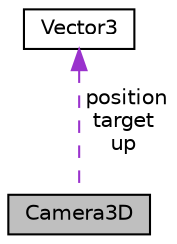 digraph "Camera3D"
{
 // LATEX_PDF_SIZE
  edge [fontname="Helvetica",fontsize="10",labelfontname="Helvetica",labelfontsize="10"];
  node [fontname="Helvetica",fontsize="10",shape=record];
  Node1 [label="Camera3D",height=0.2,width=0.4,color="black", fillcolor="grey75", style="filled", fontcolor="black",tooltip=" "];
  Node2 -> Node1 [dir="back",color="darkorchid3",fontsize="10",style="dashed",label=" position\ntarget\nup" ];
  Node2 [label="Vector3",height=0.2,width=0.4,color="black", fillcolor="white", style="filled",URL="$struct_vector3.html",tooltip=" "];
}
